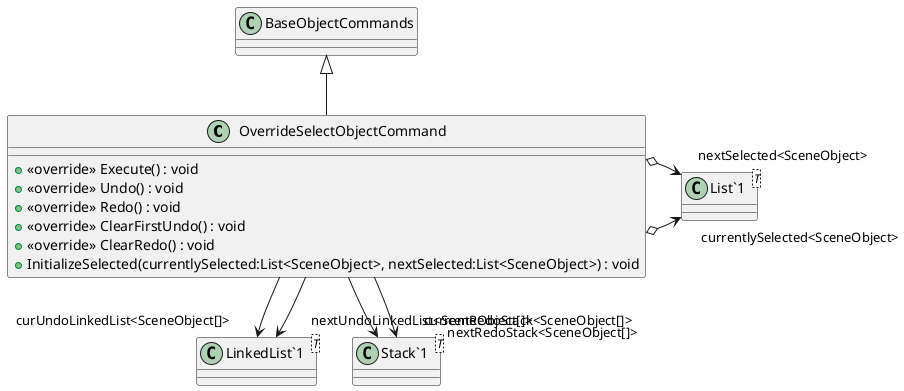 @startuml
class OverrideSelectObjectCommand {
    + <<override>> Execute() : void
    + <<override>> Undo() : void
    + <<override>> Redo() : void
    + <<override>> ClearFirstUndo() : void
    + <<override>> ClearRedo() : void
    + InitializeSelected(currentlySelected:List<SceneObject>, nextSelected:List<SceneObject>) : void
}
class "List`1"<T> {
}
class "LinkedList`1"<T> {
}
class "Stack`1"<T> {
}
BaseObjectCommands <|-- OverrideSelectObjectCommand
OverrideSelectObjectCommand o-> "currentlySelected<SceneObject>" "List`1"
OverrideSelectObjectCommand o-> "nextSelected<SceneObject>" "List`1"
OverrideSelectObjectCommand --> "curUndoLinkedList<SceneObject[]>" "LinkedList`1"
OverrideSelectObjectCommand --> "nextUndoLinkedList<SceneObject[]>" "LinkedList`1"
OverrideSelectObjectCommand --> "nextRedoStack<SceneObject[]>" "Stack`1"
OverrideSelectObjectCommand --> "currentRedoStack<SceneObject[]>" "Stack`1"
@enduml
